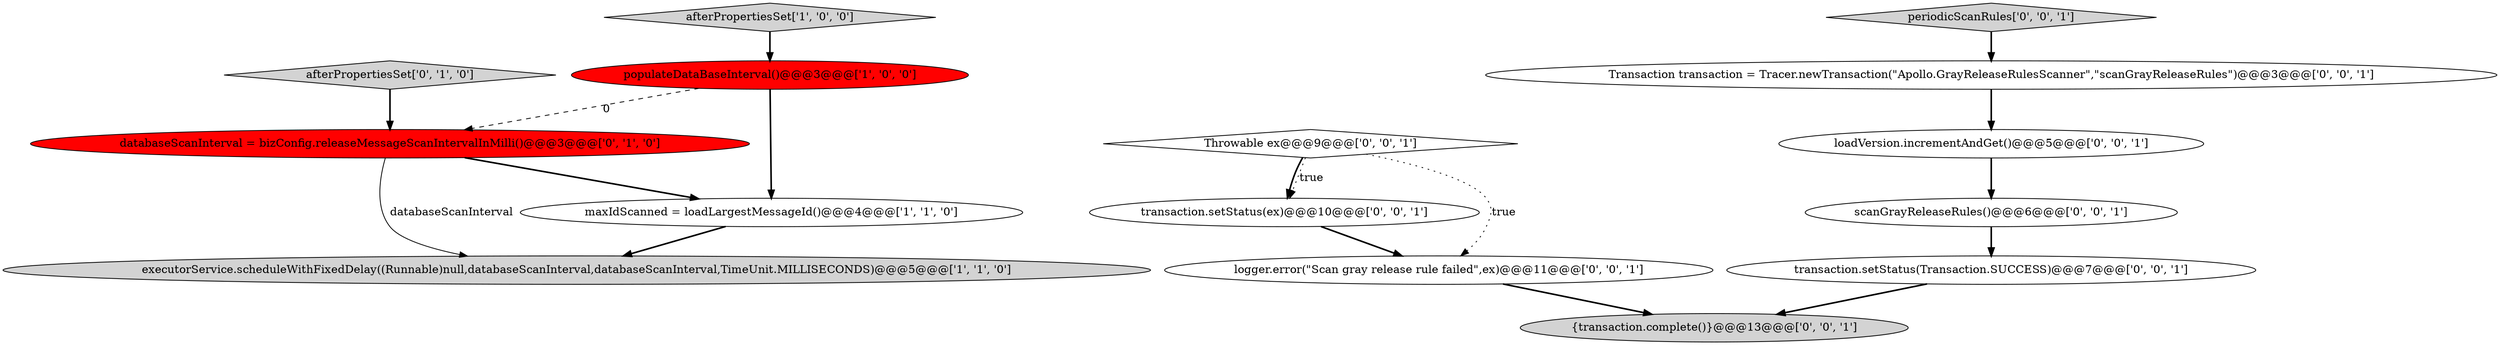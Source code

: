 digraph {
5 [style = filled, label = "afterPropertiesSet['0', '1', '0']", fillcolor = lightgray, shape = diamond image = "AAA0AAABBB2BBB"];
12 [style = filled, label = "{transaction.complete()}@@@13@@@['0', '0', '1']", fillcolor = lightgray, shape = ellipse image = "AAA0AAABBB3BBB"];
6 [style = filled, label = "loadVersion.incrementAndGet()@@@5@@@['0', '0', '1']", fillcolor = white, shape = ellipse image = "AAA0AAABBB3BBB"];
7 [style = filled, label = "transaction.setStatus(ex)@@@10@@@['0', '0', '1']", fillcolor = white, shape = ellipse image = "AAA0AAABBB3BBB"];
2 [style = filled, label = "maxIdScanned = loadLargestMessageId()@@@4@@@['1', '1', '0']", fillcolor = white, shape = ellipse image = "AAA0AAABBB1BBB"];
8 [style = filled, label = "Throwable ex@@@9@@@['0', '0', '1']", fillcolor = white, shape = diamond image = "AAA0AAABBB3BBB"];
13 [style = filled, label = "scanGrayReleaseRules()@@@6@@@['0', '0', '1']", fillcolor = white, shape = ellipse image = "AAA0AAABBB3BBB"];
14 [style = filled, label = "periodicScanRules['0', '0', '1']", fillcolor = lightgray, shape = diamond image = "AAA0AAABBB3BBB"];
10 [style = filled, label = "Transaction transaction = Tracer.newTransaction(\"Apollo.GrayReleaseRulesScanner\",\"scanGrayReleaseRules\")@@@3@@@['0', '0', '1']", fillcolor = white, shape = ellipse image = "AAA0AAABBB3BBB"];
0 [style = filled, label = "populateDataBaseInterval()@@@3@@@['1', '0', '0']", fillcolor = red, shape = ellipse image = "AAA1AAABBB1BBB"];
9 [style = filled, label = "logger.error(\"Scan gray release rule failed\",ex)@@@11@@@['0', '0', '1']", fillcolor = white, shape = ellipse image = "AAA0AAABBB3BBB"];
1 [style = filled, label = "afterPropertiesSet['1', '0', '0']", fillcolor = lightgray, shape = diamond image = "AAA0AAABBB1BBB"];
4 [style = filled, label = "databaseScanInterval = bizConfig.releaseMessageScanIntervalInMilli()@@@3@@@['0', '1', '0']", fillcolor = red, shape = ellipse image = "AAA1AAABBB2BBB"];
11 [style = filled, label = "transaction.setStatus(Transaction.SUCCESS)@@@7@@@['0', '0', '1']", fillcolor = white, shape = ellipse image = "AAA0AAABBB3BBB"];
3 [style = filled, label = "executorService.scheduleWithFixedDelay((Runnable)null,databaseScanInterval,databaseScanInterval,TimeUnit.MILLISECONDS)@@@5@@@['1', '1', '0']", fillcolor = lightgray, shape = ellipse image = "AAA0AAABBB1BBB"];
8->7 [style = bold, label=""];
7->9 [style = bold, label=""];
14->10 [style = bold, label=""];
8->7 [style = dotted, label="true"];
4->3 [style = solid, label="databaseScanInterval"];
11->12 [style = bold, label=""];
9->12 [style = bold, label=""];
8->9 [style = dotted, label="true"];
1->0 [style = bold, label=""];
4->2 [style = bold, label=""];
0->4 [style = dashed, label="0"];
13->11 [style = bold, label=""];
10->6 [style = bold, label=""];
6->13 [style = bold, label=""];
5->4 [style = bold, label=""];
2->3 [style = bold, label=""];
0->2 [style = bold, label=""];
}
